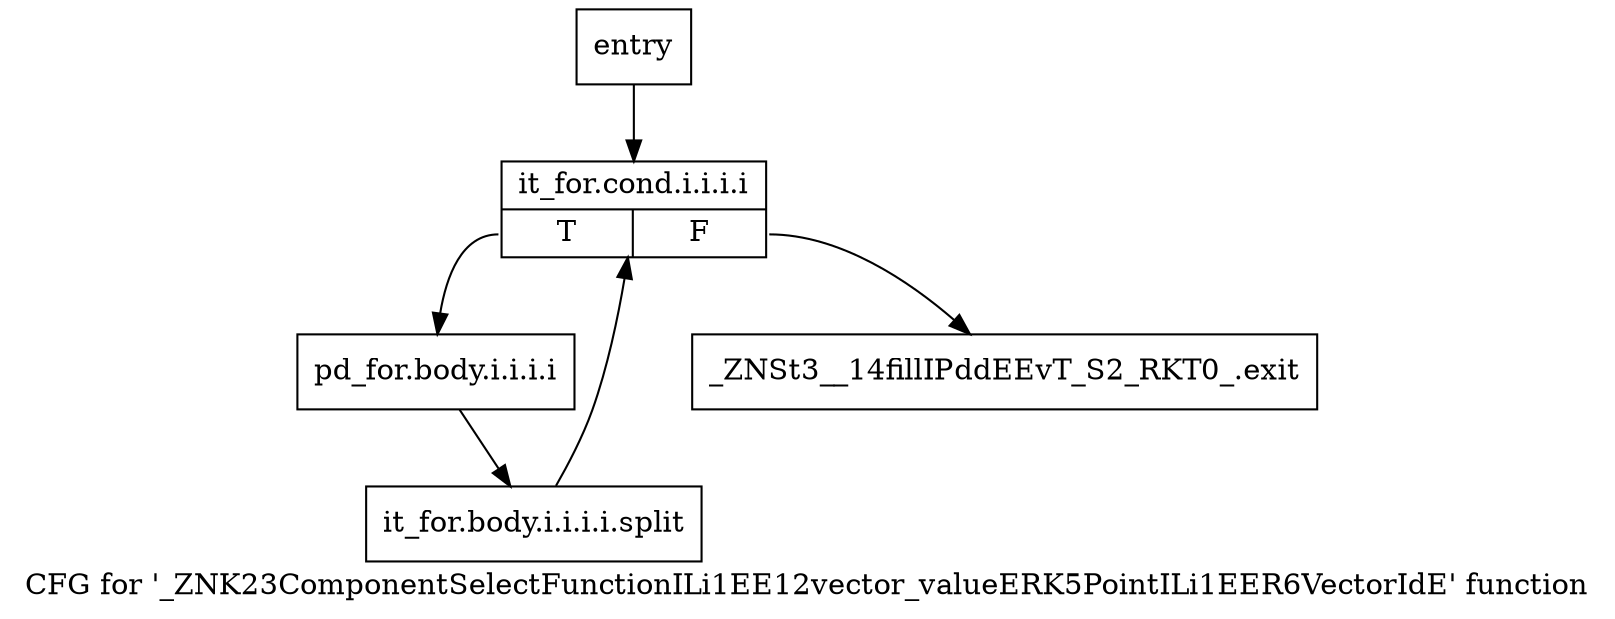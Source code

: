 digraph "CFG for '_ZNK23ComponentSelectFunctionILi1EE12vector_valueERK5PointILi1EER6VectorIdE' function" {
	label="CFG for '_ZNK23ComponentSelectFunctionILi1EE12vector_valueERK5PointILi1EER6VectorIdE' function";

	Node0x57cef10 [shape=record,label="{entry}"];
	Node0x57cef10 -> Node0x57cef60;
	Node0x57cef60 [shape=record,label="{it_for.cond.i.i.i.i|{<s0>T|<s1>F}}"];
	Node0x57cef60:s0 -> Node0x57cefb0;
	Node0x57cef60:s1 -> Node0x57cf000;
	Node0x57cefb0 [shape=record,label="{pd_for.body.i.i.i.i}"];
	Node0x57cefb0 -> Node0xa794ee0;
	Node0xa794ee0 [shape=record,label="{it_for.body.i.i.i.i.split}"];
	Node0xa794ee0 -> Node0x57cef60;
	Node0x57cf000 [shape=record,label="{_ZNSt3__14fillIPddEEvT_S2_RKT0_.exit}"];
}
